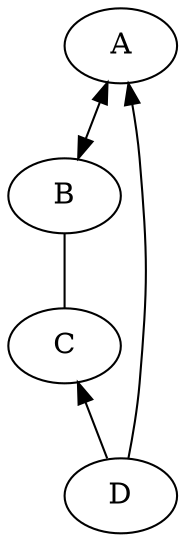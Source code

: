 digraph html {
	A -> B [dir=both];
	B -> C [dir=none];
	C -> D [dir=back];
	D -> A [dir=forward];
}
